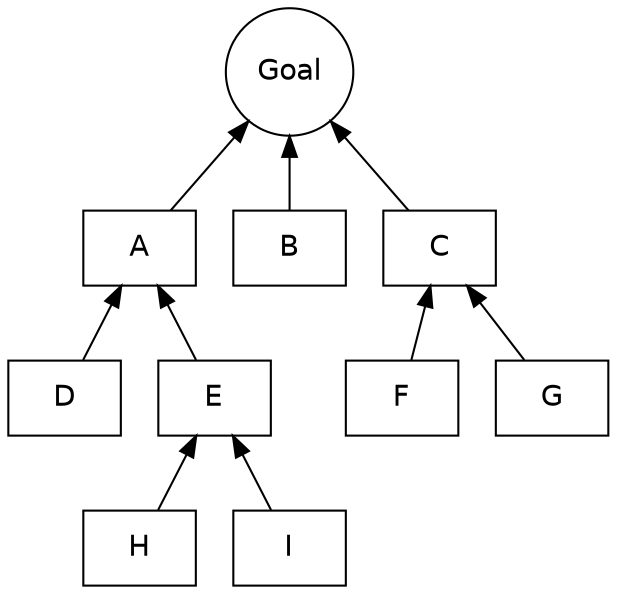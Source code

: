 digraph G {
    rankdir = BT;
	
	node [shape = circle, fontname = Helvetica]
		Goal

	node [shape = box, fontname = Helvetica]
		A; B; C; D; E; F; G; H; I;
		
	edge [dir = ""]
		A->Goal; B->Goal; C->Goal;
		D->A; E->A; F->C; G->C;
		H->E; I->E;
}